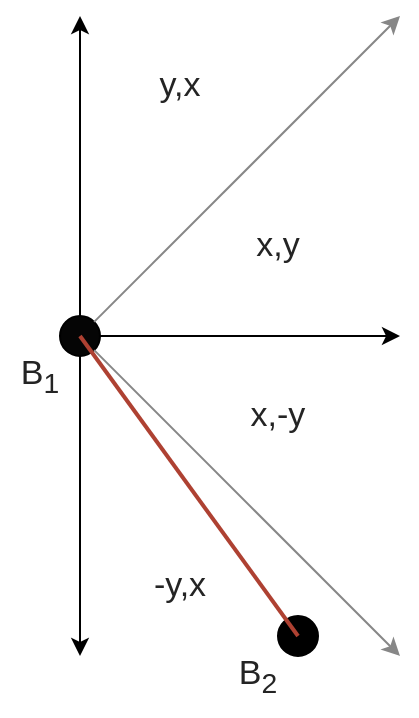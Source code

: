 <mxfile version="20.3.0" type="device"><diagram id="H3X-VGFmGYlP8EauzX4t" name="Stránka-1"><mxGraphModel dx="649" dy="407" grid="1" gridSize="10" guides="1" tooltips="1" connect="1" arrows="1" fold="1" page="1" pageScale="1" pageWidth="827" pageHeight="1169" math="0" shadow="0"><root><mxCell id="0"/><mxCell id="1" parent="0"/><mxCell id="wEH8ZQz4fNqma9Aob-Zi-2" value="" style="endArrow=classic;html=1;rounded=0;fontStyle=0;strokeColor=#000000;" edge="1" parent="1"><mxGeometry width="50" height="50" relative="1" as="geometry"><mxPoint x="320" y="560" as="sourcePoint"/><mxPoint x="320" y="400" as="targetPoint"/></mxGeometry></mxCell><mxCell id="wEH8ZQz4fNqma9Aob-Zi-3" value="" style="endArrow=classic;html=1;rounded=0;fontStyle=0;strokeColor=#000000;" edge="1" parent="1"><mxGeometry width="50" height="50" relative="1" as="geometry"><mxPoint x="320" y="560" as="sourcePoint"/><mxPoint x="480" y="560" as="targetPoint"/></mxGeometry></mxCell><mxCell id="wEH8ZQz4fNqma9Aob-Zi-4" value="" style="endArrow=classic;html=1;rounded=0;fillColor=#647687;strokeColor=#000000;startArrow=none;fontStyle=0" edge="1" parent="1" source="wEH8ZQz4fNqma9Aob-Zi-10"><mxGeometry width="50" height="50" relative="1" as="geometry"><mxPoint x="320" y="560" as="sourcePoint"/><mxPoint x="320" y="720" as="targetPoint"/></mxGeometry></mxCell><mxCell id="wEH8ZQz4fNqma9Aob-Zi-5" value="&lt;font style=&quot;font-size: 17px;&quot;&gt;B&lt;sub&gt;1&lt;/sub&gt;&lt;/font&gt;" style="text;html=1;align=center;verticalAlign=middle;whiteSpace=wrap;rounded=0;fontStyle=0;fontColor=#242424;" vertex="1" parent="1"><mxGeometry x="280" y="560" width="40" height="40" as="geometry"/></mxCell><mxCell id="wEH8ZQz4fNqma9Aob-Zi-10" value="" style="ellipse;whiteSpace=wrap;html=1;aspect=fixed;fontSize=17;fillColor=#050505;fillStyle=solid;fontStyle=0" vertex="1" parent="1"><mxGeometry x="310" y="550" width="20" height="20" as="geometry"/></mxCell><mxCell id="wEH8ZQz4fNqma9Aob-Zi-11" value="" style="endArrow=none;html=1;rounded=0;fillColor=#647687;strokeColor=#314354;fontStyle=0" edge="1" parent="1" target="wEH8ZQz4fNqma9Aob-Zi-10"><mxGeometry width="50" height="50" relative="1" as="geometry"><mxPoint x="320" y="560" as="sourcePoint"/><mxPoint x="320" y="720" as="targetPoint"/></mxGeometry></mxCell><mxCell id="wEH8ZQz4fNqma9Aob-Zi-13" value="&lt;font style=&quot;font-size: 17px;&quot;&gt;&lt;font style=&quot;font-size: 17px;&quot;&gt;B&lt;/font&gt;&lt;font style=&quot;font-size: 17px;&quot;&gt;&lt;sub style=&quot;&quot;&gt;2&lt;/sub&gt;&lt;/font&gt;&lt;/font&gt;" style="text;html=1;align=center;verticalAlign=middle;whiteSpace=wrap;rounded=0;fontStyle=0;fontColor=#242424;" vertex="1" parent="1"><mxGeometry x="389" y="710" width="40" height="40" as="geometry"/></mxCell><mxCell id="wEH8ZQz4fNqma9Aob-Zi-14" value="" style="ellipse;whiteSpace=wrap;html=1;aspect=fixed;fontSize=17;fillColor=#000000;fillStyle=solid;fontStyle=0" vertex="1" parent="1"><mxGeometry x="419" y="700" width="20" height="20" as="geometry"/></mxCell><mxCell id="wEH8ZQz4fNqma9Aob-Zi-15" value="" style="endArrow=classic;html=1;rounded=0;strokeColor=#878787;fontStyle=0" edge="1" parent="1" source="wEH8ZQz4fNqma9Aob-Zi-10"><mxGeometry width="50" height="50" relative="1" as="geometry"><mxPoint x="330" y="570" as="sourcePoint"/><mxPoint x="480" y="400" as="targetPoint"/></mxGeometry></mxCell><mxCell id="wEH8ZQz4fNqma9Aob-Zi-17" value="" style="endArrow=classic;html=1;rounded=0;strokeColor=#878787;fontStyle=0" edge="1" parent="1" source="wEH8ZQz4fNqma9Aob-Zi-10"><mxGeometry width="50" height="50" relative="1" as="geometry"><mxPoint x="337.071" y="562.929" as="sourcePoint"/><mxPoint x="480" y="720" as="targetPoint"/></mxGeometry></mxCell><mxCell id="wEH8ZQz4fNqma9Aob-Zi-18" value="x,y" style="text;html=1;align=center;verticalAlign=middle;whiteSpace=wrap;rounded=0;fillStyle=solid;fontSize=17;fontStyle=0;fontColor=#242424;" vertex="1" parent="1"><mxGeometry x="389" y="500" width="60" height="30" as="geometry"/></mxCell><mxCell id="wEH8ZQz4fNqma9Aob-Zi-19" value="y,x" style="text;html=1;align=center;verticalAlign=middle;whiteSpace=wrap;rounded=0;fillStyle=solid;fontSize=17;fontStyle=0;fontColor=#242424;" vertex="1" parent="1"><mxGeometry x="340" y="420" width="60" height="30" as="geometry"/></mxCell><mxCell id="wEH8ZQz4fNqma9Aob-Zi-20" value="x,-y" style="text;html=1;align=center;verticalAlign=middle;whiteSpace=wrap;rounded=0;fillStyle=solid;fontSize=17;fontStyle=0;fontColor=#242424;" vertex="1" parent="1"><mxGeometry x="389" y="584.5" width="60" height="30" as="geometry"/></mxCell><mxCell id="wEH8ZQz4fNqma9Aob-Zi-21" value="-y,x" style="text;html=1;align=center;verticalAlign=middle;whiteSpace=wrap;rounded=0;fillStyle=solid;fontSize=17;fontStyle=0;fontColor=#242424;" vertex="1" parent="1"><mxGeometry x="340" y="670" width="60" height="30" as="geometry"/></mxCell><mxCell id="wEH8ZQz4fNqma9Aob-Zi-22" value="" style="endArrow=none;html=1;rounded=0;strokeColor=#ae4132;fillColor=#fad9d5;startArrow=none;startFill=0;endFill=0;strokeWidth=2;fontStyle=0" edge="1" parent="1"><mxGeometry width="50" height="50" relative="1" as="geometry"><mxPoint x="320" y="560" as="sourcePoint"/><mxPoint x="429" y="710" as="targetPoint"/></mxGeometry></mxCell></root></mxGraphModel></diagram></mxfile>